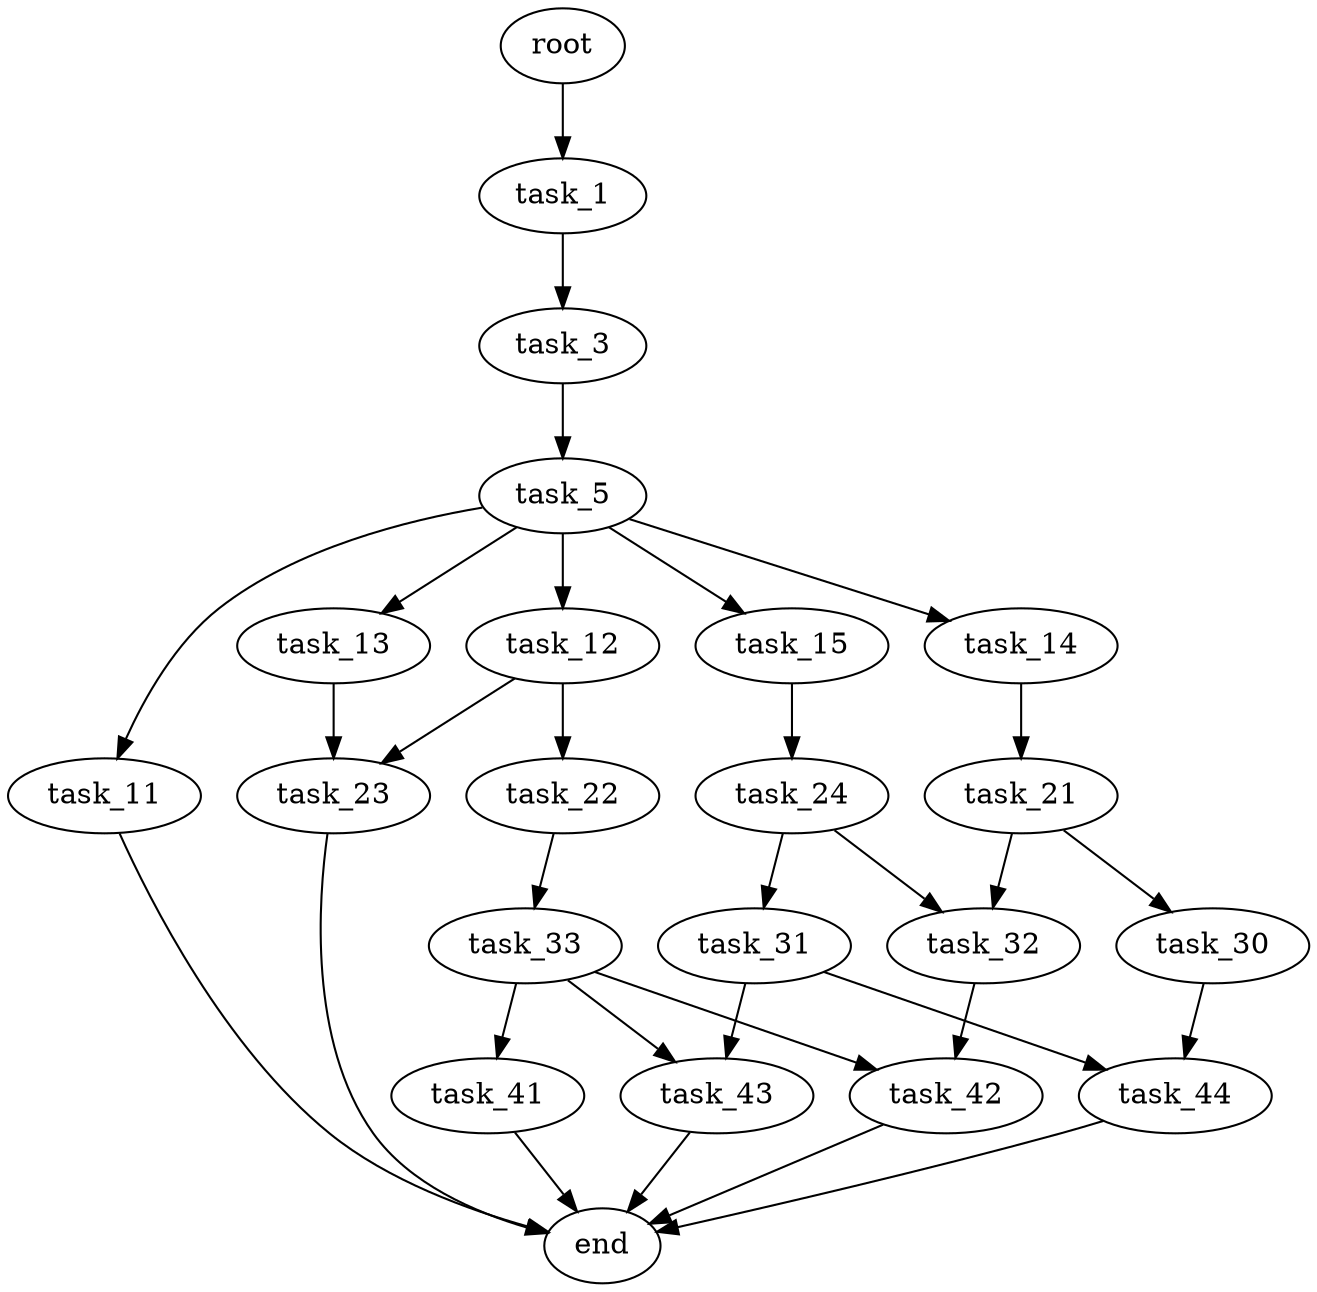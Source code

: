 digraph G {
  root [size="0.000000"];
  task_1 [size="389752454003.000000"];
  task_3 [size="188551807104.000000"];
  task_5 [size="134217728000.000000"];
  task_11 [size="231928233984.000000"];
  task_12 [size="146719664175.000000"];
  task_13 [size="3121495575.000000"];
  task_14 [size="408495890848.000000"];
  task_15 [size="25320742634.000000"];
  end [size="0.000000"];
  task_22 [size="730926524.000000"];
  task_23 [size="549755813888.000000"];
  task_21 [size="383159862644.000000"];
  task_24 [size="29854413220.000000"];
  task_30 [size="280876660971.000000"];
  task_32 [size="349057768518.000000"];
  task_33 [size="365707475693.000000"];
  task_31 [size="8589934592.000000"];
  task_44 [size="434220004085.000000"];
  task_43 [size="14435623584.000000"];
  task_42 [size="368293445632.000000"];
  task_41 [size="13650944591.000000"];

  root -> task_1 [size="1.000000"];
  task_1 -> task_3 [size="301989888.000000"];
  task_3 -> task_5 [size="134217728.000000"];
  task_5 -> task_11 [size="209715200.000000"];
  task_5 -> task_12 [size="209715200.000000"];
  task_5 -> task_13 [size="209715200.000000"];
  task_5 -> task_14 [size="209715200.000000"];
  task_5 -> task_15 [size="209715200.000000"];
  task_11 -> end [size="1.000000"];
  task_12 -> task_22 [size="209715200.000000"];
  task_12 -> task_23 [size="209715200.000000"];
  task_13 -> task_23 [size="209715200.000000"];
  task_14 -> task_21 [size="411041792.000000"];
  task_15 -> task_24 [size="838860800.000000"];
  task_22 -> task_33 [size="33554432.000000"];
  task_23 -> end [size="1.000000"];
  task_21 -> task_30 [size="536870912.000000"];
  task_21 -> task_32 [size="536870912.000000"];
  task_24 -> task_31 [size="679477248.000000"];
  task_24 -> task_32 [size="679477248.000000"];
  task_30 -> task_44 [size="209715200.000000"];
  task_32 -> task_42 [size="301989888.000000"];
  task_33 -> task_41 [size="301989888.000000"];
  task_33 -> task_42 [size="301989888.000000"];
  task_33 -> task_43 [size="301989888.000000"];
  task_31 -> task_43 [size="33554432.000000"];
  task_31 -> task_44 [size="33554432.000000"];
  task_44 -> end [size="1.000000"];
  task_43 -> end [size="1.000000"];
  task_42 -> end [size="1.000000"];
  task_41 -> end [size="1.000000"];
}
